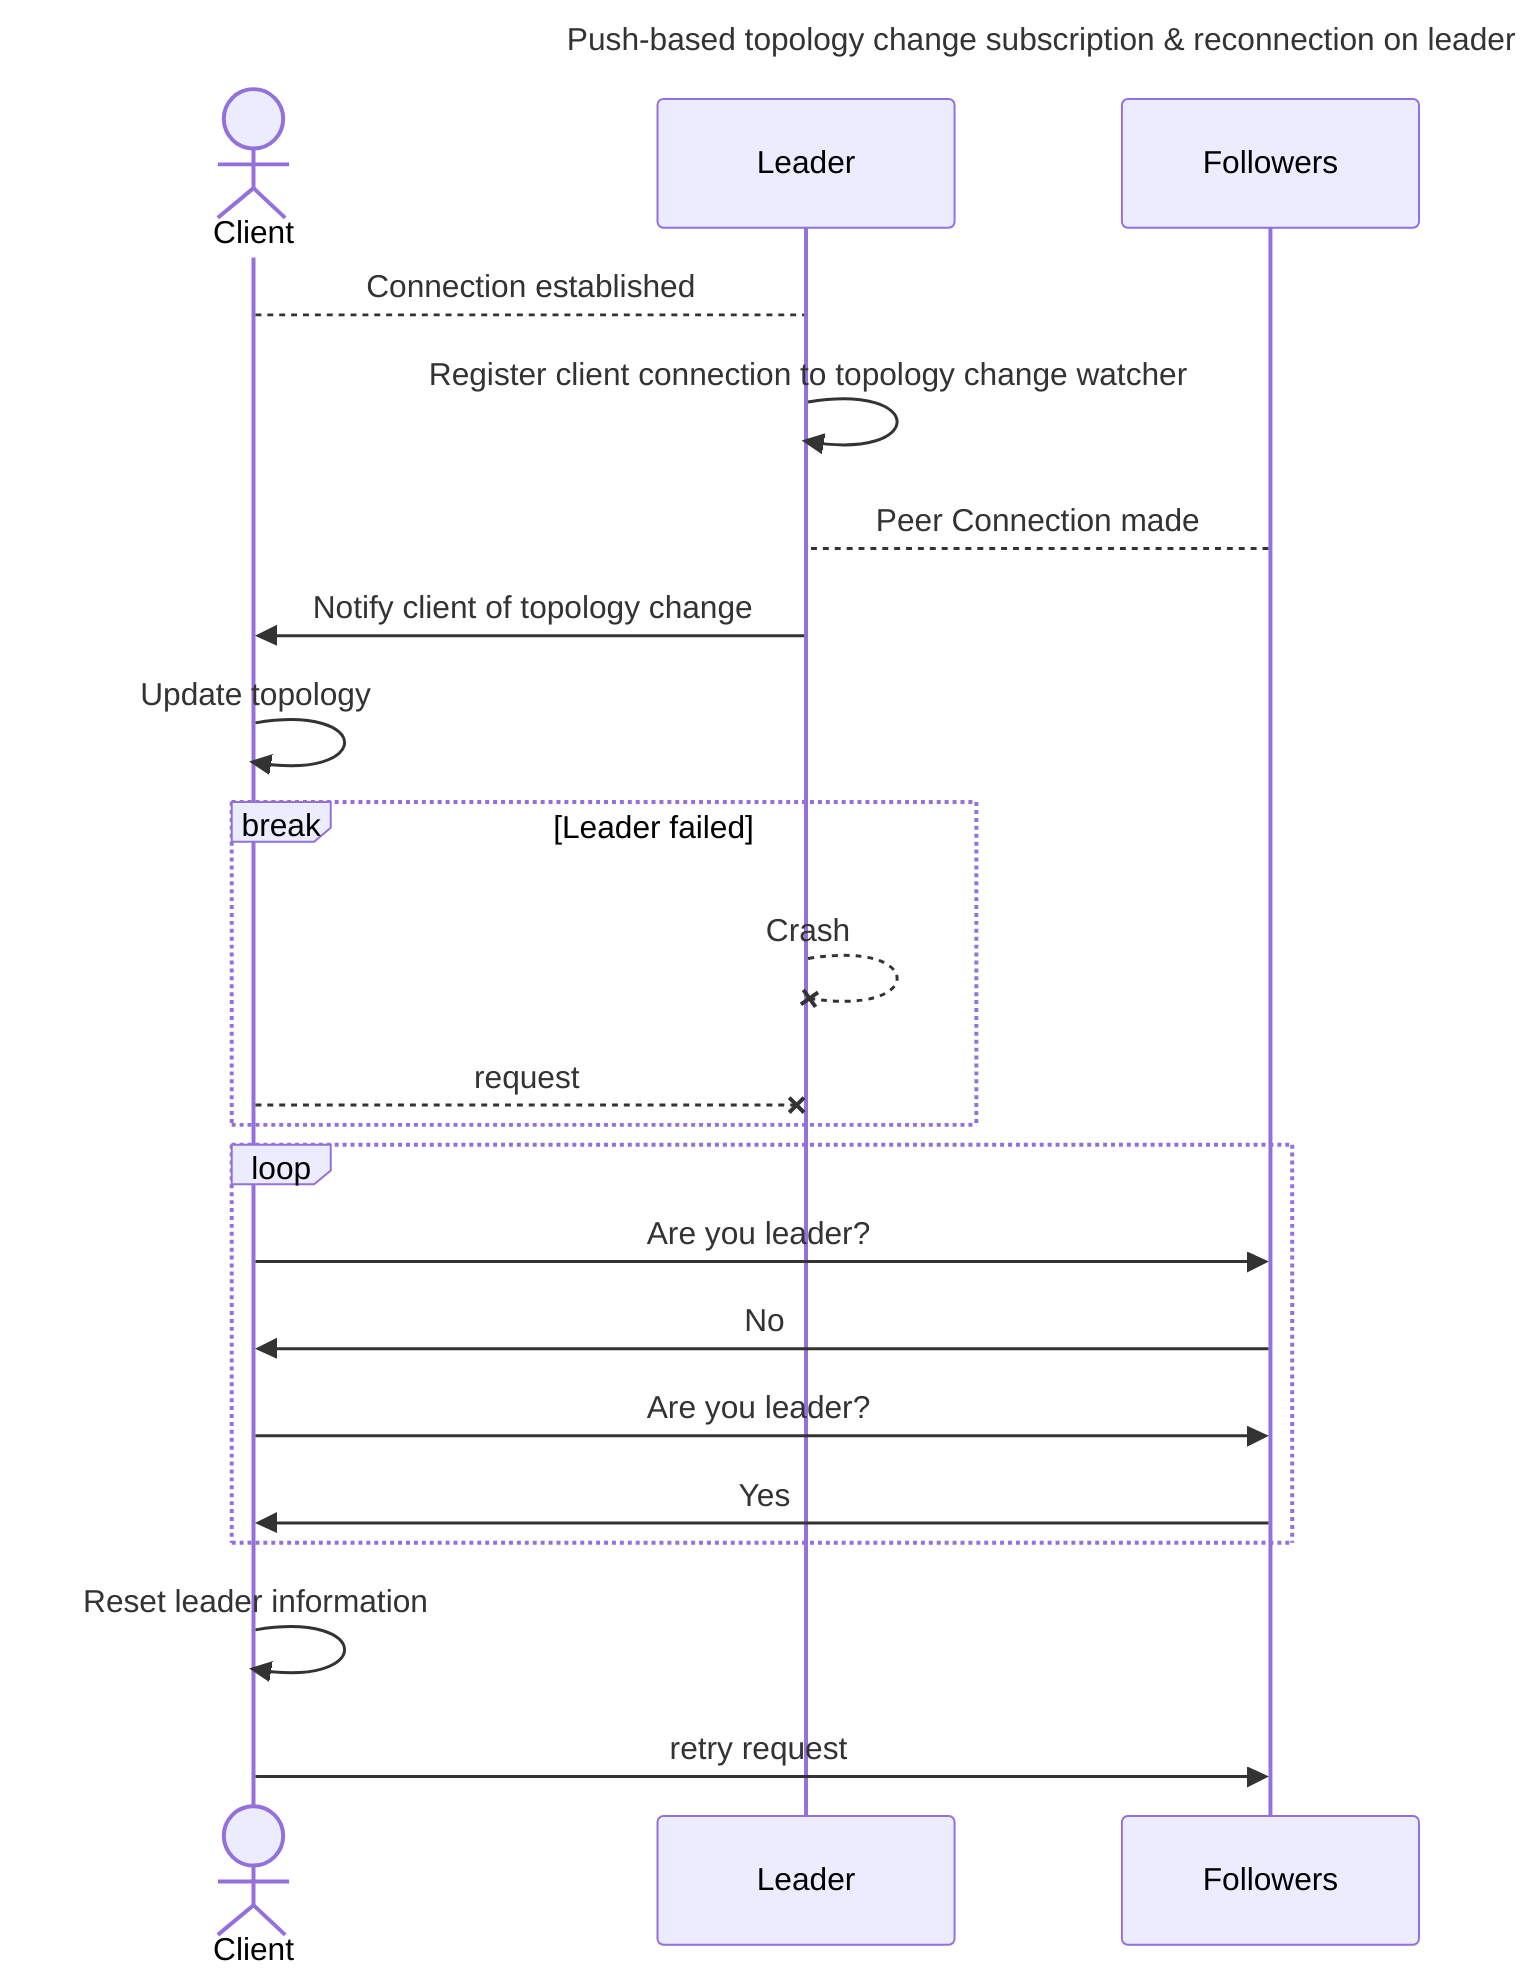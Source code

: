---
title : Push-based topology change subscription & reconnection on leader failure

---

sequenceDiagram
    actor C as Client
    participant L as Leader
    participant F as Followers

    C --> L : Connection established
    L ->> L : Register client connection to topology change watcher
    
    F --> L : Peer Connection made
    
    L ->> C : Notify client of topology change
    C ->> C : Update topology


    break Leader failed
        L --x L : Crash
        C --x L : request
    end
    
    loop
        C ->> F : Are you leader?
        F ->> C : No
        C ->> F : Are you leader?
        F ->> C : Yes    
    end
    C ->> C : Reset leader information
    C ->> F : retry request
